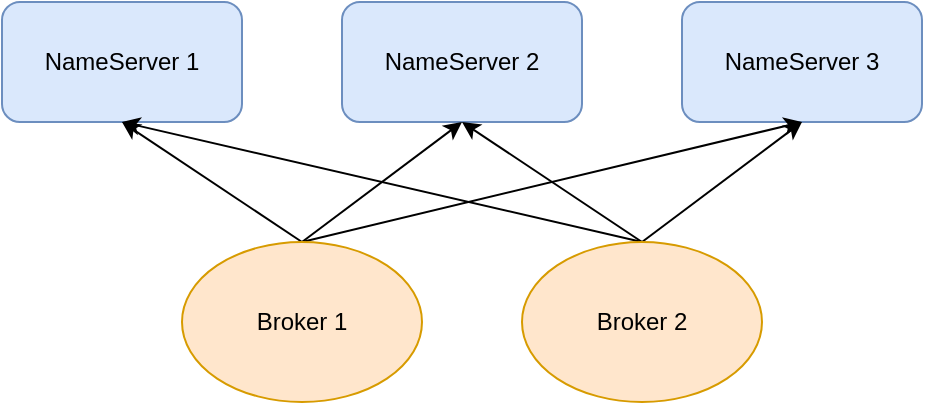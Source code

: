 <mxfile version="14.6.13" type="github">
  <diagram id="Wjki843dmQJKpuEseMPS" name="Page-1">
    <mxGraphModel dx="946" dy="536" grid="1" gridSize="10" guides="1" tooltips="1" connect="1" arrows="1" fold="1" page="1" pageScale="1" pageWidth="827" pageHeight="1169" math="0" shadow="0">
      <root>
        <mxCell id="0" />
        <mxCell id="1" parent="0" />
        <mxCell id="8KWrEemGqZso5BV7pW3U-1" value="NameServer 1" style="rounded=1;whiteSpace=wrap;html=1;fillColor=#dae8fc;strokeColor=#6c8ebf;" vertex="1" parent="1">
          <mxGeometry x="250" y="130" width="120" height="60" as="geometry" />
        </mxCell>
        <mxCell id="8KWrEemGqZso5BV7pW3U-2" value="NameServer 2" style="rounded=1;whiteSpace=wrap;html=1;fillColor=#dae8fc;strokeColor=#6c8ebf;" vertex="1" parent="1">
          <mxGeometry x="420" y="130" width="120" height="60" as="geometry" />
        </mxCell>
        <mxCell id="8KWrEemGqZso5BV7pW3U-3" value="NameServer 3" style="rounded=1;whiteSpace=wrap;html=1;fillColor=#dae8fc;strokeColor=#6c8ebf;" vertex="1" parent="1">
          <mxGeometry x="590" y="130" width="120" height="60" as="geometry" />
        </mxCell>
        <mxCell id="8KWrEemGqZso5BV7pW3U-7" style="rounded=0;orthogonalLoop=1;jettySize=auto;html=1;exitX=0.5;exitY=0;exitDx=0;exitDy=0;entryX=0.5;entryY=1;entryDx=0;entryDy=0;" edge="1" parent="1" source="8KWrEemGqZso5BV7pW3U-5" target="8KWrEemGqZso5BV7pW3U-1">
          <mxGeometry relative="1" as="geometry" />
        </mxCell>
        <mxCell id="8KWrEemGqZso5BV7pW3U-8" style="edgeStyle=none;rounded=0;orthogonalLoop=1;jettySize=auto;html=1;exitX=0.5;exitY=0;exitDx=0;exitDy=0;entryX=0.5;entryY=1;entryDx=0;entryDy=0;" edge="1" parent="1" source="8KWrEemGqZso5BV7pW3U-5" target="8KWrEemGqZso5BV7pW3U-2">
          <mxGeometry relative="1" as="geometry" />
        </mxCell>
        <mxCell id="8KWrEemGqZso5BV7pW3U-9" style="edgeStyle=none;rounded=0;orthogonalLoop=1;jettySize=auto;html=1;exitX=0.5;exitY=0;exitDx=0;exitDy=0;entryX=0.5;entryY=1;entryDx=0;entryDy=0;" edge="1" parent="1" source="8KWrEemGqZso5BV7pW3U-5" target="8KWrEemGqZso5BV7pW3U-3">
          <mxGeometry relative="1" as="geometry" />
        </mxCell>
        <mxCell id="8KWrEemGqZso5BV7pW3U-5" value="Broker 1" style="ellipse;whiteSpace=wrap;html=1;fillColor=#ffe6cc;strokeColor=#d79b00;" vertex="1" parent="1">
          <mxGeometry x="340" y="250" width="120" height="80" as="geometry" />
        </mxCell>
        <mxCell id="8KWrEemGqZso5BV7pW3U-10" style="edgeStyle=none;rounded=0;orthogonalLoop=1;jettySize=auto;html=1;exitX=0.5;exitY=0;exitDx=0;exitDy=0;entryX=0.5;entryY=1;entryDx=0;entryDy=0;" edge="1" parent="1" source="8KWrEemGqZso5BV7pW3U-6" target="8KWrEemGqZso5BV7pW3U-1">
          <mxGeometry relative="1" as="geometry" />
        </mxCell>
        <mxCell id="8KWrEemGqZso5BV7pW3U-11" style="edgeStyle=none;rounded=0;orthogonalLoop=1;jettySize=auto;html=1;exitX=0.5;exitY=0;exitDx=0;exitDy=0;" edge="1" parent="1" source="8KWrEemGqZso5BV7pW3U-6">
          <mxGeometry relative="1" as="geometry">
            <mxPoint x="480" y="190" as="targetPoint" />
          </mxGeometry>
        </mxCell>
        <mxCell id="8KWrEemGqZso5BV7pW3U-12" style="edgeStyle=none;rounded=0;orthogonalLoop=1;jettySize=auto;html=1;exitX=0.5;exitY=0;exitDx=0;exitDy=0;" edge="1" parent="1" source="8KWrEemGqZso5BV7pW3U-6">
          <mxGeometry relative="1" as="geometry">
            <mxPoint x="650" y="190" as="targetPoint" />
          </mxGeometry>
        </mxCell>
        <mxCell id="8KWrEemGqZso5BV7pW3U-6" value="Broker 2" style="ellipse;whiteSpace=wrap;html=1;fillColor=#ffe6cc;strokeColor=#d79b00;" vertex="1" parent="1">
          <mxGeometry x="510" y="250" width="120" height="80" as="geometry" />
        </mxCell>
      </root>
    </mxGraphModel>
  </diagram>
</mxfile>
